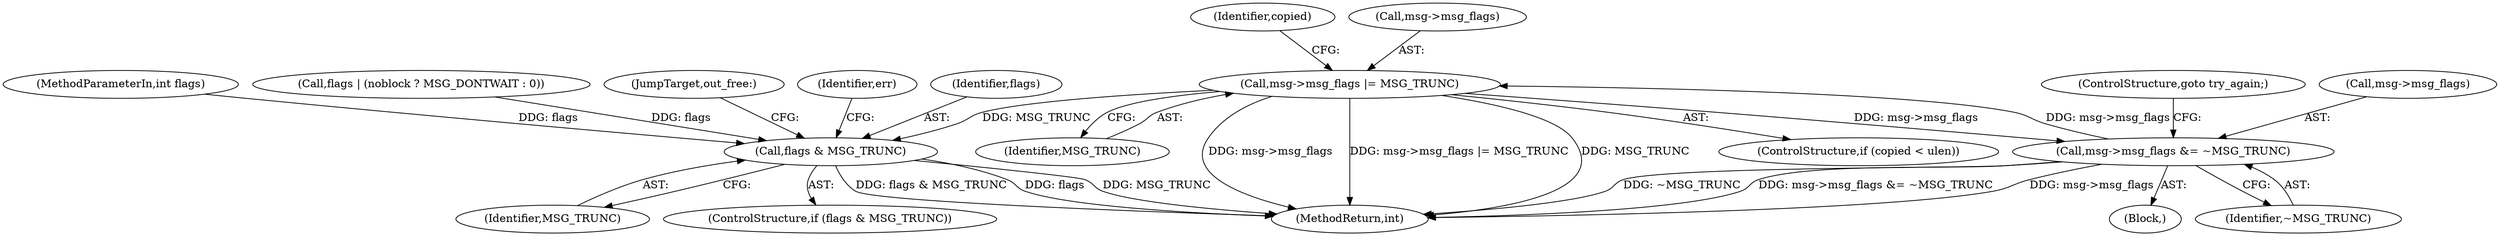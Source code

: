 digraph "0_linux_beb39db59d14990e401e235faf66a6b9b31240b0@pointer" {
"1000185" [label="(Call,msg->msg_flags |= MSG_TRUNC)"];
"1000361" [label="(Call,msg->msg_flags &= ~MSG_TRUNC)"];
"1000185" [label="(Call,msg->msg_flags |= MSG_TRUNC)"];
"1000318" [label="(Call,flags & MSG_TRUNC)"];
"1000110" [label="(Block,)"];
"1000146" [label="(Call,flags | (noblock ? MSG_DONTWAIT : 0))"];
"1000324" [label="(JumpTarget,out_free:)"];
"1000320" [label="(Identifier,MSG_TRUNC)"];
"1000366" [label="(ControlStructure,goto try_again;)"];
"1000367" [label="(MethodReturn,int)"];
"1000318" [label="(Call,flags & MSG_TRUNC)"];
"1000361" [label="(Call,msg->msg_flags &= ~MSG_TRUNC)"];
"1000365" [label="(Identifier,~MSG_TRUNC)"];
"1000362" [label="(Call,msg->msg_flags)"];
"1000185" [label="(Call,msg->msg_flags |= MSG_TRUNC)"];
"1000322" [label="(Identifier,err)"];
"1000181" [label="(ControlStructure,if (copied < ulen))"];
"1000319" [label="(Identifier,flags)"];
"1000108" [label="(MethodParameterIn,int flags)"];
"1000193" [label="(Identifier,copied)"];
"1000317" [label="(ControlStructure,if (flags & MSG_TRUNC))"];
"1000186" [label="(Call,msg->msg_flags)"];
"1000189" [label="(Identifier,MSG_TRUNC)"];
"1000185" -> "1000181"  [label="AST: "];
"1000185" -> "1000189"  [label="CFG: "];
"1000186" -> "1000185"  [label="AST: "];
"1000189" -> "1000185"  [label="AST: "];
"1000193" -> "1000185"  [label="CFG: "];
"1000185" -> "1000367"  [label="DDG: msg->msg_flags"];
"1000185" -> "1000367"  [label="DDG: msg->msg_flags |= MSG_TRUNC"];
"1000185" -> "1000367"  [label="DDG: MSG_TRUNC"];
"1000361" -> "1000185"  [label="DDG: msg->msg_flags"];
"1000185" -> "1000318"  [label="DDG: MSG_TRUNC"];
"1000185" -> "1000361"  [label="DDG: msg->msg_flags"];
"1000361" -> "1000110"  [label="AST: "];
"1000361" -> "1000365"  [label="CFG: "];
"1000362" -> "1000361"  [label="AST: "];
"1000365" -> "1000361"  [label="AST: "];
"1000366" -> "1000361"  [label="CFG: "];
"1000361" -> "1000367"  [label="DDG: ~MSG_TRUNC"];
"1000361" -> "1000367"  [label="DDG: msg->msg_flags &= ~MSG_TRUNC"];
"1000361" -> "1000367"  [label="DDG: msg->msg_flags"];
"1000318" -> "1000317"  [label="AST: "];
"1000318" -> "1000320"  [label="CFG: "];
"1000319" -> "1000318"  [label="AST: "];
"1000320" -> "1000318"  [label="AST: "];
"1000322" -> "1000318"  [label="CFG: "];
"1000324" -> "1000318"  [label="CFG: "];
"1000318" -> "1000367"  [label="DDG: flags & MSG_TRUNC"];
"1000318" -> "1000367"  [label="DDG: flags"];
"1000318" -> "1000367"  [label="DDG: MSG_TRUNC"];
"1000146" -> "1000318"  [label="DDG: flags"];
"1000108" -> "1000318"  [label="DDG: flags"];
}
